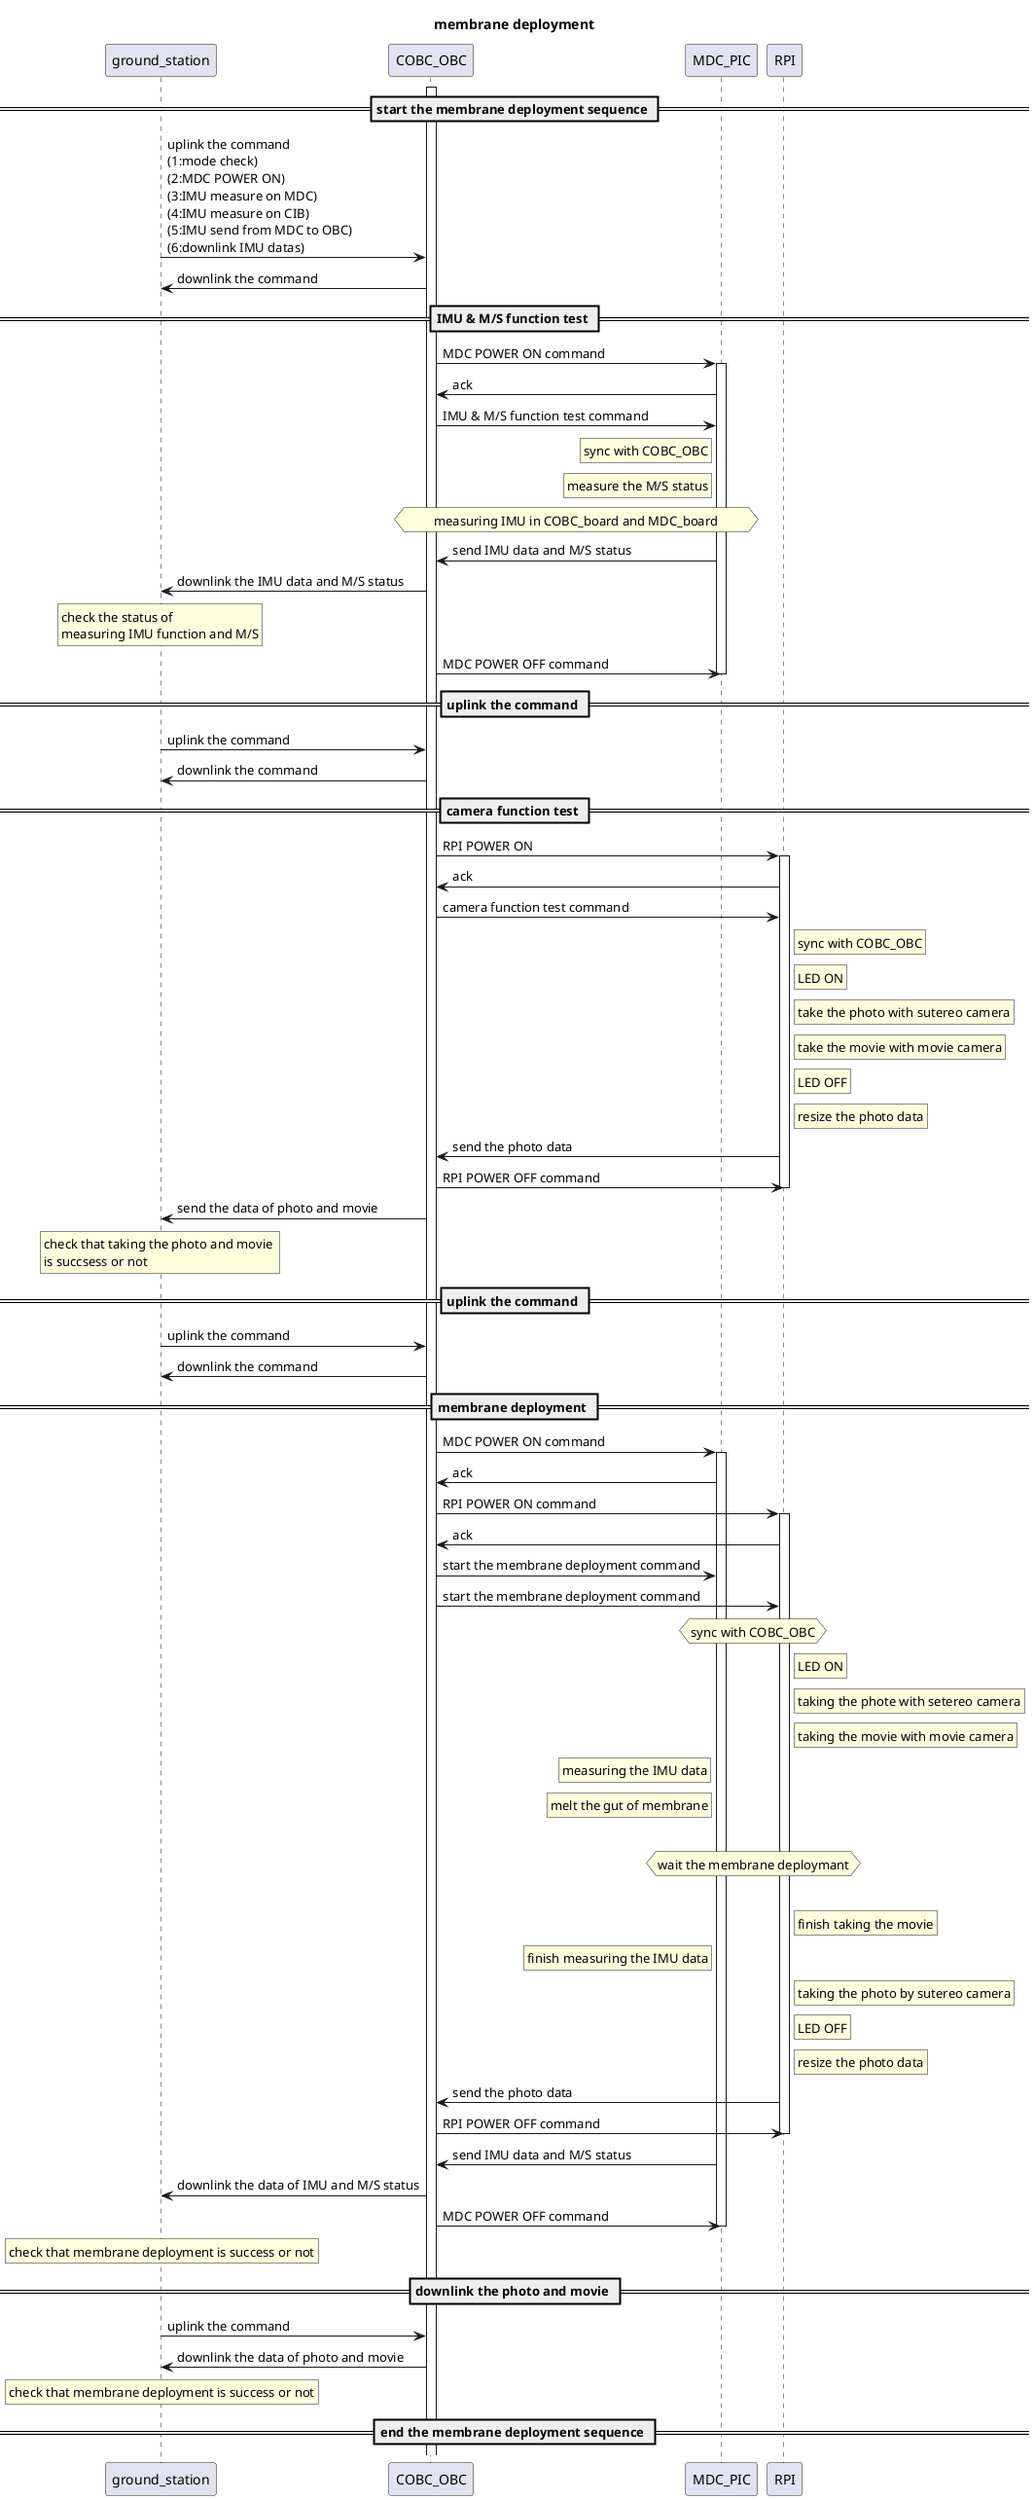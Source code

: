 smembrane_deployment_nominal.pu

@startuml
title membrane deployment

participant ground_station
participant COBC_OBC
participant MDC_PIC
participant RPI

== start the membrane deployment sequence ==
activate COBC_OBC
ground_station -> COBC_OBC: uplink the command \n(1:mode check) \n(2:MDC POWER ON) \n(3:IMU measure on MDC) \n(4:IMU measure on CIB) \n(5:IMU send from MDC to OBC) \n(6:downlink IMU datas)
COBC_OBC -> ground_station: downlink the command 

== IMU & M/S function test ==
COBC_OBC -> MDC_PIC         : MDC POWER ON command
activate MDC_PIC
MDC_PIC  -> COBC_OBC        : ack
COBC_OBC -> MDC_PIC         : IMU & M/S function test command
rnote left of MDC_PIC       : sync with COBC_OBC
rnote left of MDC_PIC       : measure the M/S status
hnote over COBC_OBC, MDC_PIC: measuring IMU in COBC_board and MDC_board
MDC_PIC  -> COBC_OBC        : send IMU data and M/S status
COBC_OBC -> ground_station  : downlink the IMU data and M/S status
rnote over ground_station   : check the status of \nmeasuring IMU function and M/S
COBC_OBC -> MDC_PIC         : MDC POWER OFF command
deactivate MDC_PIC

== uplink the command ==
ground_station -> COBC_OBC  : uplink the command
COBC_OBC -> ground_station  : downlink the command

== camera function test ==
COBC_OBC -> RPI             : RPI POWER ON
activate RPI
RPI -> COBC_OBC             : ack
COBC_OBC -> RPI             : camera function test command
rnote right of RPI          : sync with COBC_OBC
rnote right of RPI          : LED ON
rnote right of RPI          : take the photo with sutereo camera
rnote right of RPI          : take the movie with movie camera
rnote right of RPI          : LED OFF
rnote right of RPI          : resize the photo data
RPI -> COBC_OBC             : send the photo data
COBC_OBC -> RPI             : RPI POWER OFF command
deactivate RPI
COBC_OBC -> ground_station  : send the data of photo and movie
rnote over ground_station   : check that taking the photo and movie \nis succsess or not

== uplink the command ==
ground_station -> COBC_OBC  : uplink the command
COBC_OBC -> ground_station  : downlink the command

== membrane deployment ==
COBC_OBC -> MDC_PIC         : MDC POWER ON command
activate MDC_PIC
MDC_PIC -> COBC_OBC         : ack
COBC_OBC -> RPI             : RPI POWER ON command
activate RPI
RPI -> COBC_OBC             : ack
COBC_OBC -> MDC_PIC         : start the membrane deployment command
COBC_OBC -> RPI             : start the membrane deployment command
hnote over MDC_PIC, RPI     : sync with COBC_OBC
rnote right of RPI          : LED ON
rnote right of RPI          : taking the phote with setereo camera
rnote right of RPI          : taking the movie with movie camera
rnote left of MDC_PIC       : measuring the IMU data
rnote left of MDC_PIC       : melt the gut of membrane
|||
hnote over RPI,MDC_PIC      : wait the membrane deploymant
|||
rnote right of RPI          : finish taking the movie
rnote left of MDC_PIC       : finish measuring the IMU data
rnote right of RPI          : taking the photo by sutereo camera
rnote right of RPI          : LED OFF
rnote right of RPI          : resize the photo data
RPI -> COBC_OBC             : send the photo data
COBC_OBC -> RPI             : RPI POWER OFF command
deactivate RPI
MDC_PIC -> COBC_OBC         : send IMU data and M/S status
COBC_OBC -> ground_station  : downlink the data of IMU and M/S status
COBC_OBC -> MDC_PIC         : MDC POWER OFF command
deactivate MDC_PIC
rnote over ground_station   : check that membrane deployment is success or not

== downlink the photo and movie ==
ground_station -> COBC_OBC  : uplink the command
COBC_OBC -> ground_station  : downlink the data of photo and movie
rnote over ground_station   : check that membrane deployment is success or not

== end the membrane deployment sequence ==
@enduml